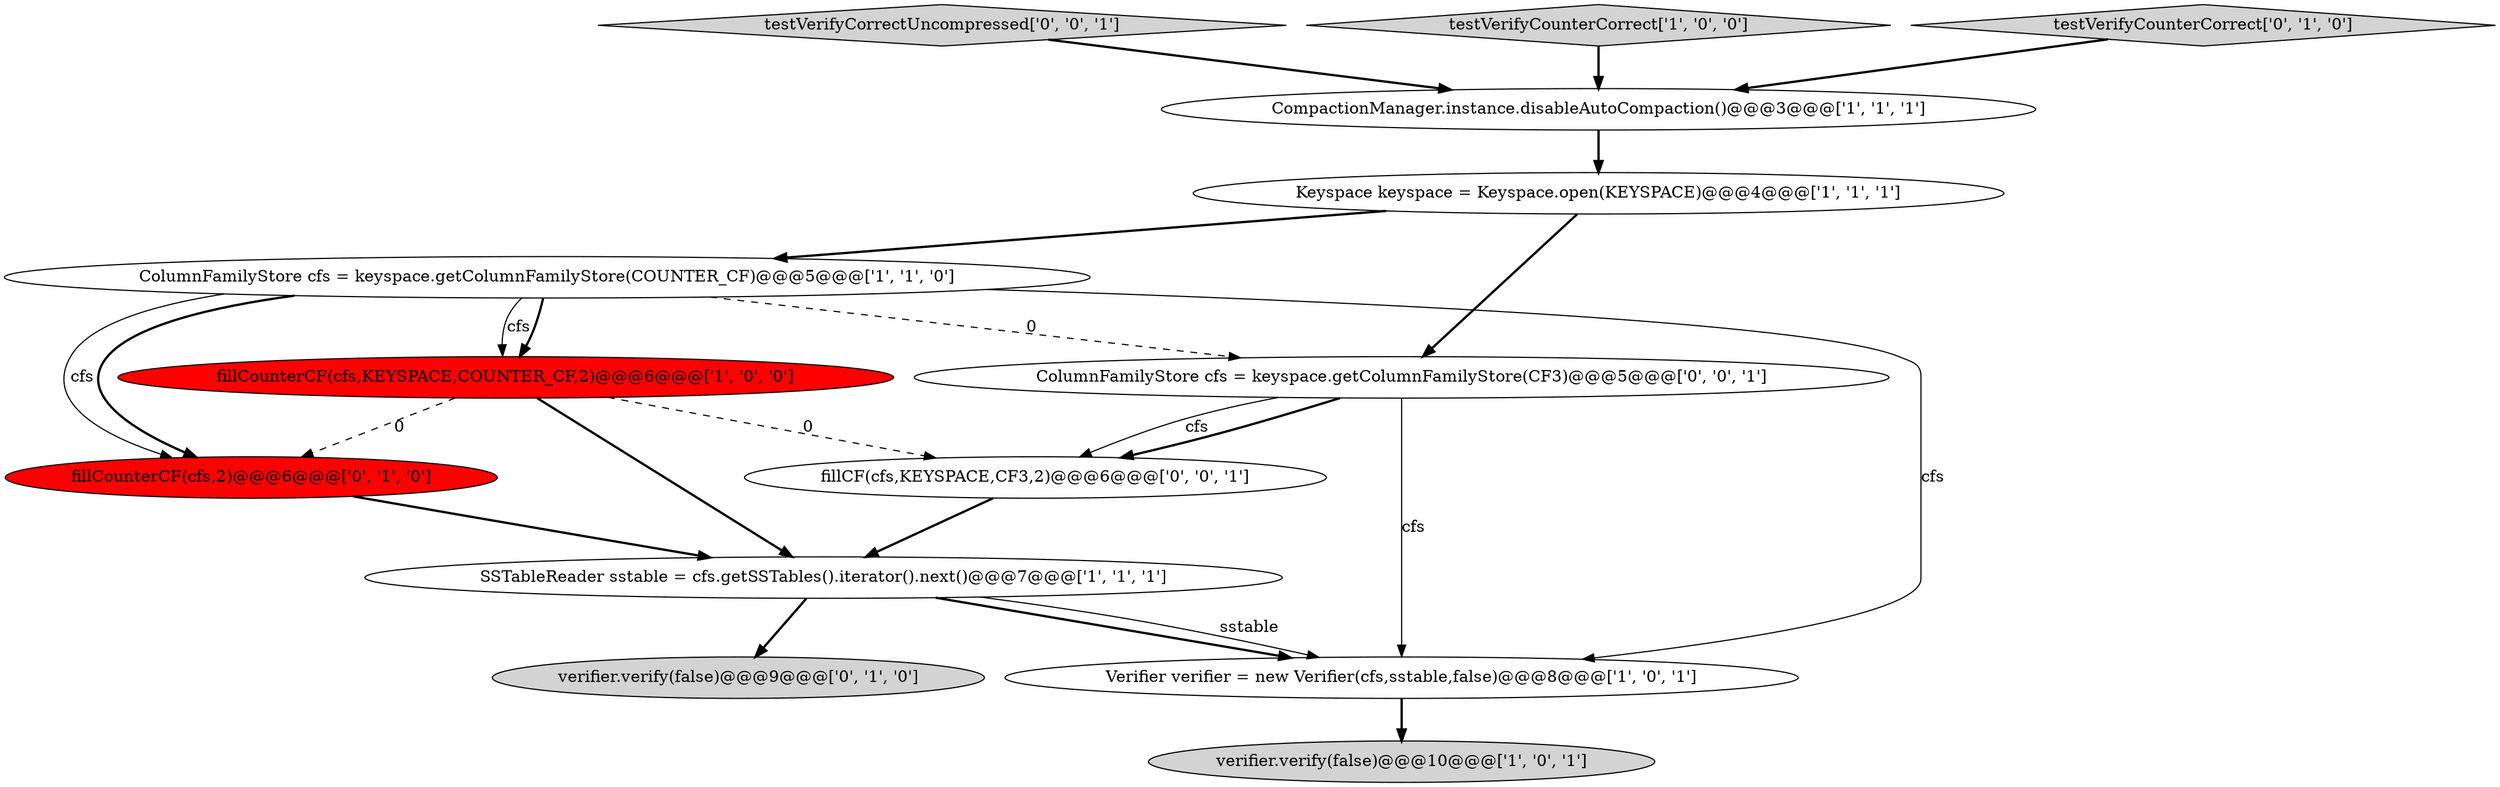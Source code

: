 digraph {
3 [style = filled, label = "CompactionManager.instance.disableAutoCompaction()@@@3@@@['1', '1', '1']", fillcolor = white, shape = ellipse image = "AAA0AAABBB1BBB"];
11 [style = filled, label = "testVerifyCorrectUncompressed['0', '0', '1']", fillcolor = lightgray, shape = diamond image = "AAA0AAABBB3BBB"];
13 [style = filled, label = "fillCF(cfs,KEYSPACE,CF3,2)@@@6@@@['0', '0', '1']", fillcolor = white, shape = ellipse image = "AAA0AAABBB3BBB"];
0 [style = filled, label = "SSTableReader sstable = cfs.getSSTables().iterator().next()@@@7@@@['1', '1', '1']", fillcolor = white, shape = ellipse image = "AAA0AAABBB1BBB"];
1 [style = filled, label = "ColumnFamilyStore cfs = keyspace.getColumnFamilyStore(COUNTER_CF)@@@5@@@['1', '1', '0']", fillcolor = white, shape = ellipse image = "AAA0AAABBB1BBB"];
4 [style = filled, label = "Verifier verifier = new Verifier(cfs,sstable,false)@@@8@@@['1', '0', '1']", fillcolor = white, shape = ellipse image = "AAA0AAABBB1BBB"];
2 [style = filled, label = "fillCounterCF(cfs,KEYSPACE,COUNTER_CF,2)@@@6@@@['1', '0', '0']", fillcolor = red, shape = ellipse image = "AAA1AAABBB1BBB"];
5 [style = filled, label = "verifier.verify(false)@@@10@@@['1', '0', '1']", fillcolor = lightgray, shape = ellipse image = "AAA0AAABBB1BBB"];
6 [style = filled, label = "Keyspace keyspace = Keyspace.open(KEYSPACE)@@@4@@@['1', '1', '1']", fillcolor = white, shape = ellipse image = "AAA0AAABBB1BBB"];
9 [style = filled, label = "verifier.verify(false)@@@9@@@['0', '1', '0']", fillcolor = lightgray, shape = ellipse image = "AAA0AAABBB2BBB"];
8 [style = filled, label = "fillCounterCF(cfs,2)@@@6@@@['0', '1', '0']", fillcolor = red, shape = ellipse image = "AAA1AAABBB2BBB"];
7 [style = filled, label = "testVerifyCounterCorrect['1', '0', '0']", fillcolor = lightgray, shape = diamond image = "AAA0AAABBB1BBB"];
12 [style = filled, label = "ColumnFamilyStore cfs = keyspace.getColumnFamilyStore(CF3)@@@5@@@['0', '0', '1']", fillcolor = white, shape = ellipse image = "AAA0AAABBB3BBB"];
10 [style = filled, label = "testVerifyCounterCorrect['0', '1', '0']", fillcolor = lightgray, shape = diamond image = "AAA0AAABBB2BBB"];
0->9 [style = bold, label=""];
1->8 [style = bold, label=""];
3->6 [style = bold, label=""];
10->3 [style = bold, label=""];
12->13 [style = solid, label="cfs"];
1->8 [style = solid, label="cfs"];
2->8 [style = dashed, label="0"];
7->3 [style = bold, label=""];
8->0 [style = bold, label=""];
6->1 [style = bold, label=""];
12->13 [style = bold, label=""];
1->12 [style = dashed, label="0"];
2->0 [style = bold, label=""];
1->2 [style = solid, label="cfs"];
11->3 [style = bold, label=""];
0->4 [style = bold, label=""];
2->13 [style = dashed, label="0"];
1->4 [style = solid, label="cfs"];
0->4 [style = solid, label="sstable"];
12->4 [style = solid, label="cfs"];
1->2 [style = bold, label=""];
4->5 [style = bold, label=""];
13->0 [style = bold, label=""];
6->12 [style = bold, label=""];
}
